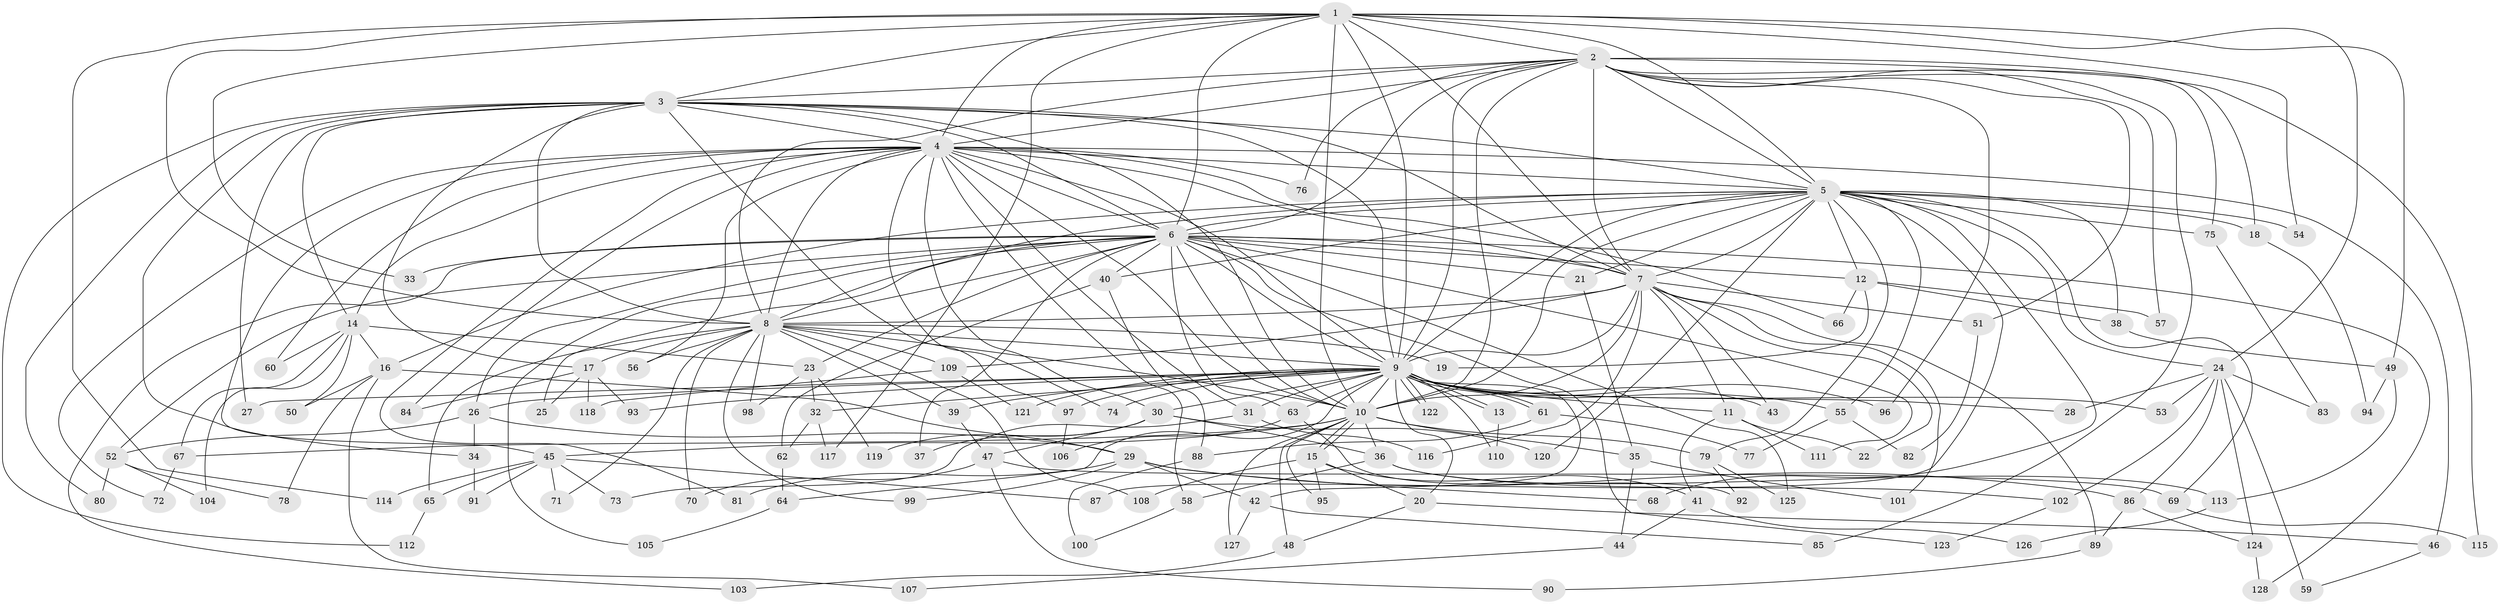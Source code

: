 // coarse degree distribution, {21: 0.012987012987012988, 14: 0.03896103896103896, 13: 0.012987012987012988, 25: 0.012987012987012988, 28: 0.012987012987012988, 3: 0.2077922077922078, 6: 0.025974025974025976, 2: 0.4155844155844156, 8: 0.03896103896103896, 5: 0.025974025974025976, 4: 0.11688311688311688, 9: 0.025974025974025976, 10: 0.012987012987012988, 7: 0.025974025974025976, 1: 0.012987012987012988}
// Generated by graph-tools (version 1.1) at 2025/49/03/04/25 22:49:38]
// undirected, 128 vertices, 281 edges
graph export_dot {
  node [color=gray90,style=filled];
  1;
  2;
  3;
  4;
  5;
  6;
  7;
  8;
  9;
  10;
  11;
  12;
  13;
  14;
  15;
  16;
  17;
  18;
  19;
  20;
  21;
  22;
  23;
  24;
  25;
  26;
  27;
  28;
  29;
  30;
  31;
  32;
  33;
  34;
  35;
  36;
  37;
  38;
  39;
  40;
  41;
  42;
  43;
  44;
  45;
  46;
  47;
  48;
  49;
  50;
  51;
  52;
  53;
  54;
  55;
  56;
  57;
  58;
  59;
  60;
  61;
  62;
  63;
  64;
  65;
  66;
  67;
  68;
  69;
  70;
  71;
  72;
  73;
  74;
  75;
  76;
  77;
  78;
  79;
  80;
  81;
  82;
  83;
  84;
  85;
  86;
  87;
  88;
  89;
  90;
  91;
  92;
  93;
  94;
  95;
  96;
  97;
  98;
  99;
  100;
  101;
  102;
  103;
  104;
  105;
  106;
  107;
  108;
  109;
  110;
  111;
  112;
  113;
  114;
  115;
  116;
  117;
  118;
  119;
  120;
  121;
  122;
  123;
  124;
  125;
  126;
  127;
  128;
  1 -- 2;
  1 -- 3;
  1 -- 4;
  1 -- 5;
  1 -- 6;
  1 -- 7;
  1 -- 8;
  1 -- 9;
  1 -- 10;
  1 -- 24;
  1 -- 33;
  1 -- 49;
  1 -- 54;
  1 -- 114;
  1 -- 117;
  2 -- 3;
  2 -- 4;
  2 -- 5;
  2 -- 6;
  2 -- 7;
  2 -- 8;
  2 -- 9;
  2 -- 10;
  2 -- 18;
  2 -- 51;
  2 -- 57;
  2 -- 75;
  2 -- 76;
  2 -- 85;
  2 -- 96;
  2 -- 115;
  3 -- 4;
  3 -- 5;
  3 -- 6;
  3 -- 7;
  3 -- 8;
  3 -- 9;
  3 -- 10;
  3 -- 14;
  3 -- 17;
  3 -- 27;
  3 -- 34;
  3 -- 80;
  3 -- 97;
  3 -- 112;
  4 -- 5;
  4 -- 6;
  4 -- 7;
  4 -- 8;
  4 -- 9;
  4 -- 10;
  4 -- 14;
  4 -- 30;
  4 -- 31;
  4 -- 45;
  4 -- 46;
  4 -- 56;
  4 -- 58;
  4 -- 60;
  4 -- 66;
  4 -- 72;
  4 -- 74;
  4 -- 76;
  4 -- 81;
  4 -- 84;
  5 -- 6;
  5 -- 7;
  5 -- 8;
  5 -- 9;
  5 -- 10;
  5 -- 12;
  5 -- 16;
  5 -- 18;
  5 -- 21;
  5 -- 24;
  5 -- 38;
  5 -- 40;
  5 -- 54;
  5 -- 55;
  5 -- 68;
  5 -- 69;
  5 -- 75;
  5 -- 79;
  5 -- 87;
  5 -- 120;
  6 -- 7;
  6 -- 8;
  6 -- 9;
  6 -- 10;
  6 -- 12;
  6 -- 21;
  6 -- 23;
  6 -- 25;
  6 -- 26;
  6 -- 33;
  6 -- 37;
  6 -- 40;
  6 -- 52;
  6 -- 63;
  6 -- 103;
  6 -- 105;
  6 -- 111;
  6 -- 123;
  6 -- 125;
  6 -- 128;
  7 -- 8;
  7 -- 9;
  7 -- 10;
  7 -- 11;
  7 -- 22;
  7 -- 43;
  7 -- 51;
  7 -- 89;
  7 -- 101;
  7 -- 109;
  7 -- 116;
  8 -- 9;
  8 -- 10;
  8 -- 17;
  8 -- 19;
  8 -- 39;
  8 -- 56;
  8 -- 65;
  8 -- 70;
  8 -- 71;
  8 -- 98;
  8 -- 99;
  8 -- 108;
  8 -- 109;
  9 -- 10;
  9 -- 11;
  9 -- 13;
  9 -- 13;
  9 -- 20;
  9 -- 26;
  9 -- 27;
  9 -- 28;
  9 -- 30;
  9 -- 31;
  9 -- 32;
  9 -- 39;
  9 -- 42;
  9 -- 43;
  9 -- 53;
  9 -- 55;
  9 -- 61;
  9 -- 61;
  9 -- 63;
  9 -- 64;
  9 -- 74;
  9 -- 93;
  9 -- 96;
  9 -- 97;
  9 -- 110;
  9 -- 121;
  9 -- 122;
  9 -- 122;
  10 -- 15;
  10 -- 15;
  10 -- 35;
  10 -- 36;
  10 -- 45;
  10 -- 48;
  10 -- 67;
  10 -- 79;
  10 -- 95;
  10 -- 127;
  11 -- 22;
  11 -- 41;
  11 -- 111;
  12 -- 19;
  12 -- 38;
  12 -- 57;
  12 -- 66;
  13 -- 110;
  14 -- 16;
  14 -- 23;
  14 -- 50;
  14 -- 60;
  14 -- 67;
  14 -- 104;
  15 -- 20;
  15 -- 41;
  15 -- 95;
  15 -- 108;
  16 -- 29;
  16 -- 50;
  16 -- 78;
  16 -- 107;
  17 -- 25;
  17 -- 84;
  17 -- 93;
  17 -- 118;
  18 -- 94;
  20 -- 46;
  20 -- 48;
  21 -- 35;
  23 -- 32;
  23 -- 98;
  23 -- 119;
  24 -- 28;
  24 -- 53;
  24 -- 59;
  24 -- 83;
  24 -- 86;
  24 -- 102;
  24 -- 124;
  26 -- 29;
  26 -- 34;
  26 -- 52;
  29 -- 42;
  29 -- 68;
  29 -- 81;
  29 -- 86;
  29 -- 99;
  30 -- 36;
  30 -- 37;
  30 -- 47;
  30 -- 119;
  30 -- 120;
  31 -- 73;
  31 -- 116;
  32 -- 62;
  32 -- 117;
  34 -- 91;
  35 -- 44;
  35 -- 101;
  36 -- 58;
  36 -- 102;
  36 -- 113;
  38 -- 49;
  39 -- 47;
  40 -- 62;
  40 -- 88;
  41 -- 44;
  41 -- 126;
  42 -- 85;
  42 -- 127;
  44 -- 107;
  45 -- 65;
  45 -- 71;
  45 -- 73;
  45 -- 87;
  45 -- 91;
  45 -- 114;
  46 -- 59;
  47 -- 69;
  47 -- 70;
  47 -- 90;
  48 -- 103;
  49 -- 94;
  49 -- 113;
  51 -- 82;
  52 -- 78;
  52 -- 80;
  52 -- 104;
  55 -- 77;
  55 -- 82;
  58 -- 100;
  61 -- 77;
  61 -- 88;
  62 -- 64;
  63 -- 92;
  63 -- 106;
  64 -- 105;
  65 -- 112;
  67 -- 72;
  69 -- 115;
  75 -- 83;
  79 -- 92;
  79 -- 125;
  86 -- 89;
  86 -- 124;
  88 -- 100;
  89 -- 90;
  97 -- 106;
  102 -- 123;
  109 -- 118;
  109 -- 121;
  113 -- 126;
  124 -- 128;
}
